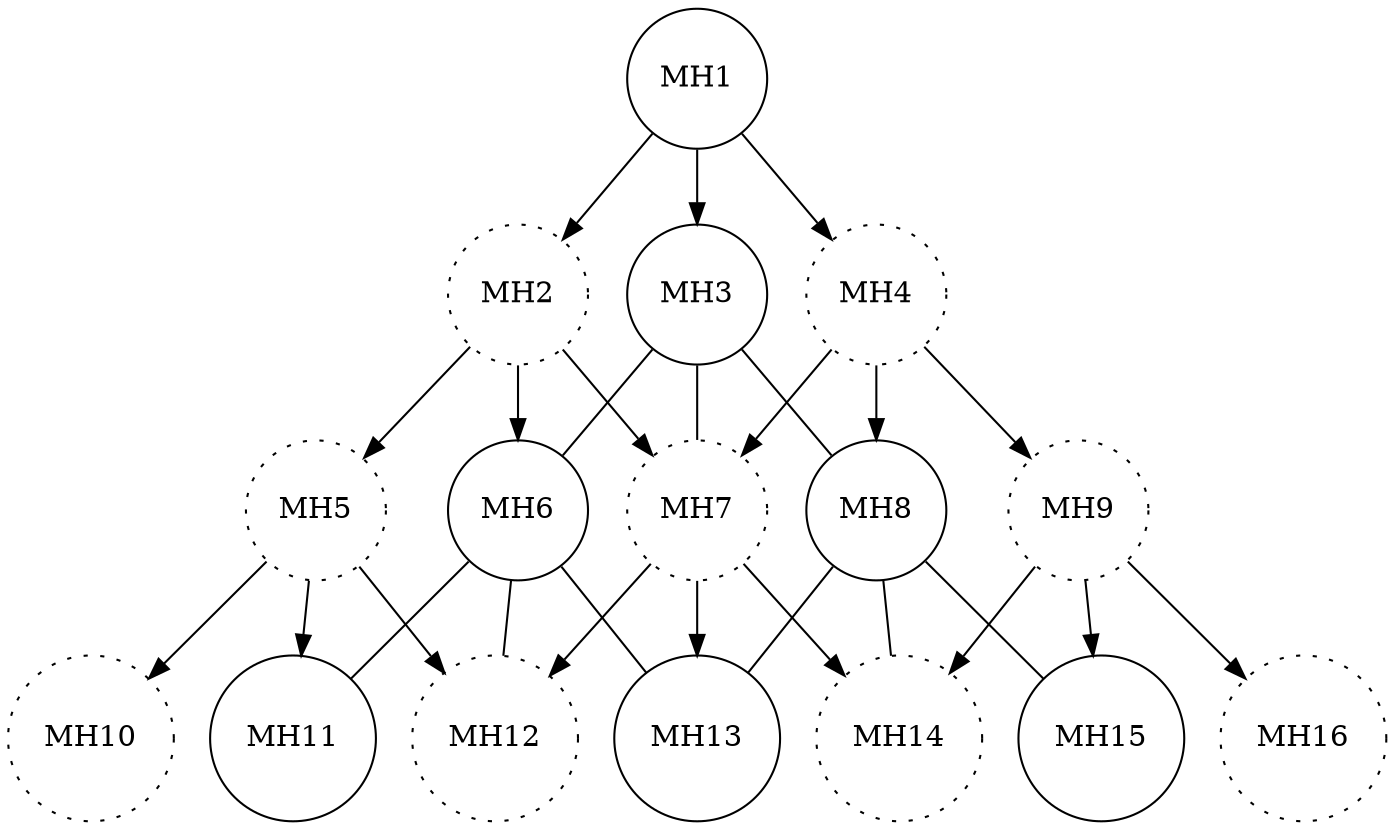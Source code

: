 digraph olsrOperation {

	node[shape=circle,color=black]
	//Level 1
	MH1 -> MH2
	MH1 -> MH3
	MH1 -> MH4

	MH2[style=dotted]
	MH4[style=dotted]
	MH5[style=dotted]
	MH7[style=dotted]
	MH9[style=dotted]
	MH10[style=dotted]
	MH12[style=dotted]
	MH14[style=dotted]
	MH16[style=dotted]

	//Level 2
	MH2 -> MH5
	MH2 -> MH6
	MH2 -> MH7

	MH4 -> MH7
	MH4 -> MH8
	MH4 -> MH9

	MH5 -> MH10
	MH5 -> MH11
	MH5 -> MH12

	MH7 -> MH12
	MH7 -> MH13
	MH7 -> MH14

	MH9 -> MH14
	MH9 -> MH15
	MH9 -> MH16

	edge[dir=none]
	MH3 -> MH6
	MH3 -> MH7
	MH3 -> MH8

	MH6 -> MH11
	MH6 -> MH12
	MH6 -> MH13

	MH8 -> MH13
	MH8 -> MH14
	MH8 -> MH15

}
